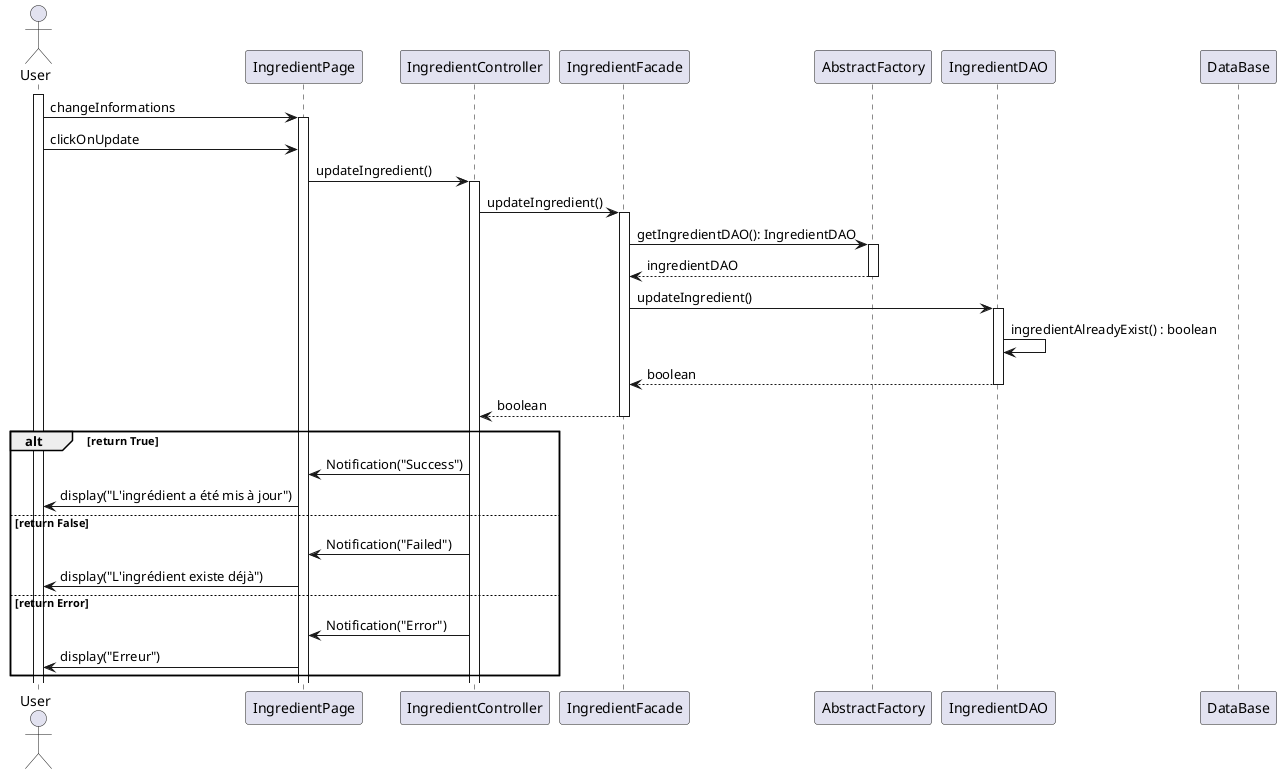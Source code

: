 @startuml UpdateIngredient
skinparam responseMessageBelowArrow true

actor User
participant IngredientPage
participant IngredientController
participant IngredientFacade
participant AbstractFactory
participant IngredientDAO
participant DataBase

activate User

User -> IngredientPage++ : changeInformations
User -> IngredientPage : clickOnUpdate

IngredientPage -> IngredientController++ : updateIngredient()

IngredientController -> IngredientFacade++ : updateIngredient()

IngredientFacade -> AbstractFactory++ : getIngredientDAO(): IngredientDAO
return ingredientDAO
IngredientFacade -> IngredientDAO++ : updateIngredient()
IngredientDAO -> IngredientDAO : ingredientAlreadyExist() : boolean
return boolean
return boolean

alt return True
  IngredientController -> IngredientPage : Notification("Success")

  IngredientPage -> User : display("L'ingrédient a été mis à jour")

else return False
  IngredientController -> IngredientPage : Notification("Failed")

  IngredientPage -> User : display("L'ingrédient existe déjà")

else return Error
IngredientController -> IngredientPage : Notification("Error")

IngredientPage -> User : display("Erreur")
end

@enduml